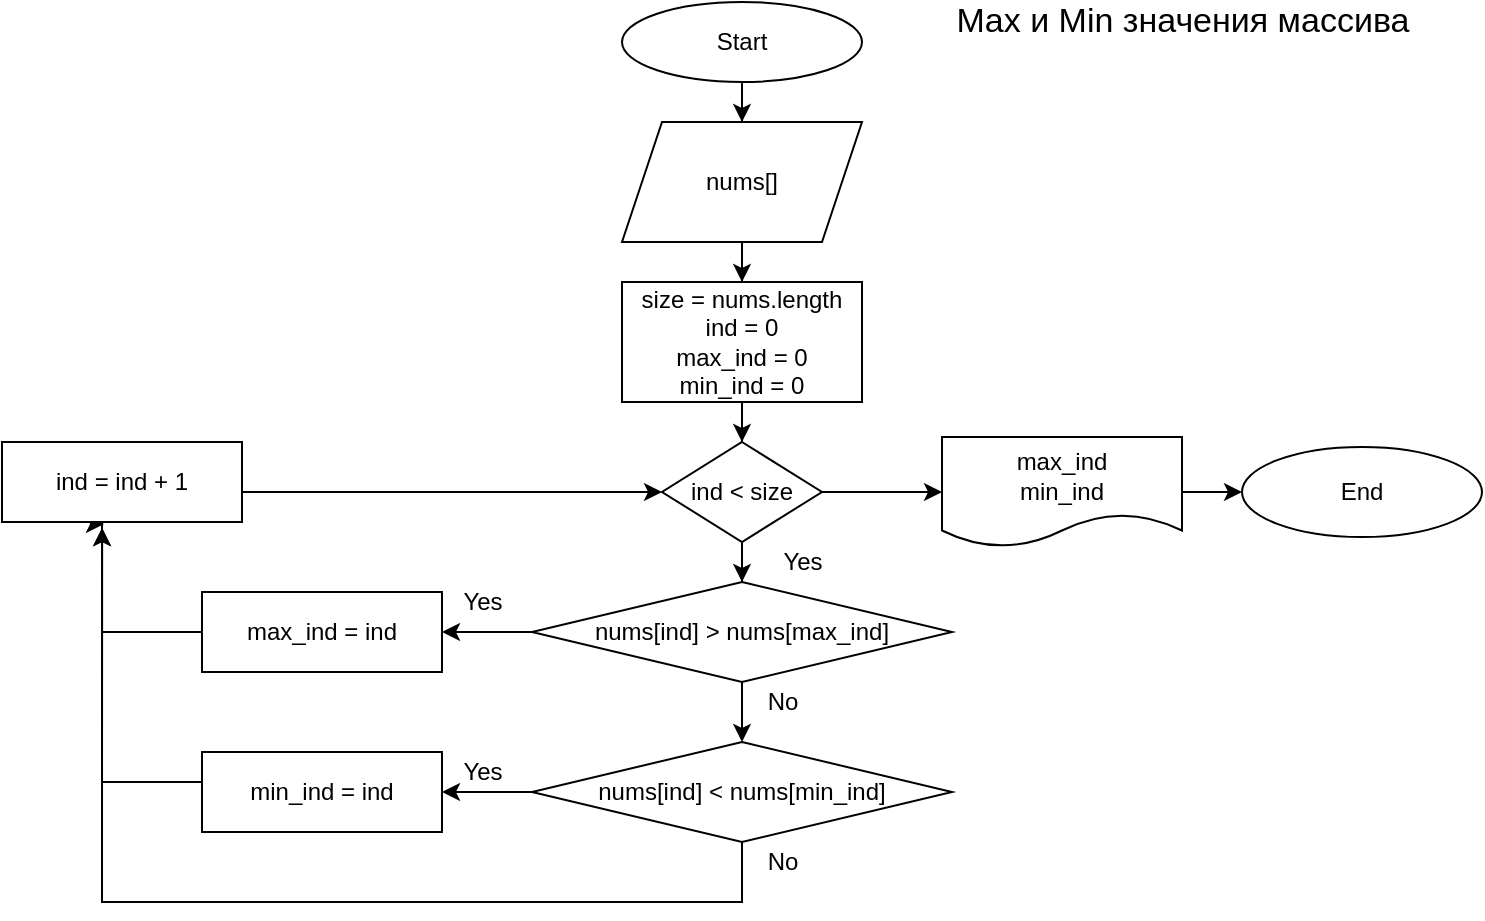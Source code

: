 <mxfile version="20.0.1" type="github" pages="5">
  <diagram id="S6Tjw5vEz0_ek_ZU0hYx" name="max и min">
    <mxGraphModel dx="1411" dy="451" grid="1" gridSize="10" guides="1" tooltips="1" connect="1" arrows="1" fold="1" page="1" pageScale="1" pageWidth="827" pageHeight="1169" math="0" shadow="0">
      <root>
        <mxCell id="0" />
        <mxCell id="1" parent="0" />
        <mxCell id="VdgQLD9p6MlkqXw6tG0k-1" value="" style="edgeStyle=orthogonalEdgeStyle;rounded=0;orthogonalLoop=1;jettySize=auto;html=1;" parent="1" source="VdgQLD9p6MlkqXw6tG0k-2" target="VdgQLD9p6MlkqXw6tG0k-4" edge="1">
          <mxGeometry relative="1" as="geometry" />
        </mxCell>
        <mxCell id="VdgQLD9p6MlkqXw6tG0k-2" value="Start" style="ellipse;whiteSpace=wrap;html=1;" parent="1" vertex="1">
          <mxGeometry x="90" y="20" width="120" height="40" as="geometry" />
        </mxCell>
        <mxCell id="VdgQLD9p6MlkqXw6tG0k-3" value="" style="edgeStyle=orthogonalEdgeStyle;rounded=0;orthogonalLoop=1;jettySize=auto;html=1;" parent="1" source="VdgQLD9p6MlkqXw6tG0k-4" target="VdgQLD9p6MlkqXw6tG0k-5" edge="1">
          <mxGeometry relative="1" as="geometry" />
        </mxCell>
        <mxCell id="VdgQLD9p6MlkqXw6tG0k-4" value="nums[]" style="shape=parallelogram;perimeter=parallelogramPerimeter;whiteSpace=wrap;html=1;fixedSize=1;" parent="1" vertex="1">
          <mxGeometry x="90" y="80" width="120" height="60" as="geometry" />
        </mxCell>
        <mxCell id="VdgQLD9p6MlkqXw6tG0k-8" value="" style="edgeStyle=orthogonalEdgeStyle;rounded=0;orthogonalLoop=1;jettySize=auto;html=1;" parent="1" source="VdgQLD9p6MlkqXw6tG0k-5" target="VdgQLD9p6MlkqXw6tG0k-7" edge="1">
          <mxGeometry relative="1" as="geometry" />
        </mxCell>
        <mxCell id="VdgQLD9p6MlkqXw6tG0k-5" value="size = nums.length&lt;br&gt;ind = 0&lt;br&gt;max_ind = 0&lt;br&gt;min_ind = 0" style="whiteSpace=wrap;html=1;" parent="1" vertex="1">
          <mxGeometry x="90" y="160" width="120" height="60" as="geometry" />
        </mxCell>
        <mxCell id="VdgQLD9p6MlkqXw6tG0k-6" value="&lt;font style=&quot;font-size: 17px;&quot;&gt;Max и Min значения массива&lt;/font&gt;" style="text;html=1;align=center;verticalAlign=middle;resizable=0;points=[];autosize=1;strokeColor=none;fillColor=none;" parent="1" vertex="1">
          <mxGeometry x="250" y="20" width="240" height="20" as="geometry" />
        </mxCell>
        <mxCell id="8Z7sShdauNJxdix8w5_9-2" value="" style="edgeStyle=orthogonalEdgeStyle;rounded=0;orthogonalLoop=1;jettySize=auto;html=1;" parent="1" source="VdgQLD9p6MlkqXw6tG0k-7" target="8Z7sShdauNJxdix8w5_9-1" edge="1">
          <mxGeometry relative="1" as="geometry" />
        </mxCell>
        <mxCell id="BnhzMOuhZzmrLUb_vjwI-6" value="" style="edgeStyle=orthogonalEdgeStyle;rounded=0;orthogonalLoop=1;jettySize=auto;html=1;" parent="1" source="VdgQLD9p6MlkqXw6tG0k-7" target="BnhzMOuhZzmrLUb_vjwI-5" edge="1">
          <mxGeometry relative="1" as="geometry" />
        </mxCell>
        <mxCell id="VdgQLD9p6MlkqXw6tG0k-7" value="ind &amp;lt; size" style="rhombus;whiteSpace=wrap;html=1;" parent="1" vertex="1">
          <mxGeometry x="110" y="240" width="80" height="50" as="geometry" />
        </mxCell>
        <mxCell id="8Z7sShdauNJxdix8w5_9-5" value="" style="edgeStyle=orthogonalEdgeStyle;rounded=0;orthogonalLoop=1;jettySize=auto;html=1;" parent="1" source="8Z7sShdauNJxdix8w5_9-1" target="8Z7sShdauNJxdix8w5_9-4" edge="1">
          <mxGeometry relative="1" as="geometry" />
        </mxCell>
        <mxCell id="BnhzMOuhZzmrLUb_vjwI-10" value="" style="edgeStyle=orthogonalEdgeStyle;rounded=0;orthogonalLoop=1;jettySize=auto;html=1;" parent="1" source="8Z7sShdauNJxdix8w5_9-1" target="M6kG2sWr0y_2JRx7dQzW-2" edge="1">
          <mxGeometry relative="1" as="geometry" />
        </mxCell>
        <mxCell id="8Z7sShdauNJxdix8w5_9-1" value="nums[ind] &amp;gt; nums[max_ind]" style="rhombus;whiteSpace=wrap;html=1;" parent="1" vertex="1">
          <mxGeometry x="45" y="310" width="210" height="50" as="geometry" />
        </mxCell>
        <mxCell id="8Z7sShdauNJxdix8w5_9-3" value="Yes" style="text;html=1;align=center;verticalAlign=middle;resizable=0;points=[];autosize=1;strokeColor=none;fillColor=none;" parent="1" vertex="1">
          <mxGeometry x="160" y="290" width="40" height="20" as="geometry" />
        </mxCell>
        <mxCell id="BnhzMOuhZzmrLUb_vjwI-9" style="edgeStyle=orthogonalEdgeStyle;rounded=0;orthogonalLoop=1;jettySize=auto;html=1;entryX=0.425;entryY=1.025;entryDx=0;entryDy=0;entryPerimeter=0;" parent="1" source="8Z7sShdauNJxdix8w5_9-4" target="htMgXUhIzgBhb2v0sTxX-1" edge="1">
          <mxGeometry relative="1" as="geometry">
            <Array as="points">
              <mxPoint x="-170" y="335" />
            </Array>
          </mxGeometry>
        </mxCell>
        <mxCell id="8Z7sShdauNJxdix8w5_9-4" value="max_ind = ind" style="whiteSpace=wrap;html=1;" parent="1" vertex="1">
          <mxGeometry x="-120" y="315" width="120" height="40" as="geometry" />
        </mxCell>
        <mxCell id="M6kG2sWr0y_2JRx7dQzW-6" value="" style="edgeStyle=orthogonalEdgeStyle;rounded=0;orthogonalLoop=1;jettySize=auto;html=1;" parent="1" source="M6kG2sWr0y_2JRx7dQzW-2" target="M6kG2sWr0y_2JRx7dQzW-3" edge="1">
          <mxGeometry relative="1" as="geometry" />
        </mxCell>
        <mxCell id="BnhzMOuhZzmrLUb_vjwI-15" style="edgeStyle=orthogonalEdgeStyle;rounded=0;orthogonalLoop=1;jettySize=auto;html=1;entryX=0.417;entryY=1.075;entryDx=0;entryDy=0;entryPerimeter=0;" parent="1" source="M6kG2sWr0y_2JRx7dQzW-2" target="htMgXUhIzgBhb2v0sTxX-1" edge="1">
          <mxGeometry relative="1" as="geometry">
            <Array as="points">
              <mxPoint x="150" y="470" />
              <mxPoint x="-170" y="470" />
            </Array>
          </mxGeometry>
        </mxCell>
        <mxCell id="M6kG2sWr0y_2JRx7dQzW-2" value="nums[ind] &amp;lt; nums[min_ind]" style="rhombus;whiteSpace=wrap;html=1;" parent="1" vertex="1">
          <mxGeometry x="45" y="390" width="210" height="50" as="geometry" />
        </mxCell>
        <mxCell id="BnhzMOuhZzmrLUb_vjwI-18" style="edgeStyle=orthogonalEdgeStyle;rounded=0;orthogonalLoop=1;jettySize=auto;html=1;entryX=0.417;entryY=1.075;entryDx=0;entryDy=0;entryPerimeter=0;" parent="1" source="M6kG2sWr0y_2JRx7dQzW-3" target="htMgXUhIzgBhb2v0sTxX-1" edge="1">
          <mxGeometry relative="1" as="geometry">
            <Array as="points">
              <mxPoint x="-170" y="410" />
            </Array>
          </mxGeometry>
        </mxCell>
        <mxCell id="M6kG2sWr0y_2JRx7dQzW-3" value="min_ind = ind" style="whiteSpace=wrap;html=1;" parent="1" vertex="1">
          <mxGeometry x="-120" y="395" width="120" height="40" as="geometry" />
        </mxCell>
        <mxCell id="k8qd91L1VSYuBrpuN3Gy-1" style="edgeStyle=orthogonalEdgeStyle;rounded=0;orthogonalLoop=1;jettySize=auto;html=1;entryX=0;entryY=0.5;entryDx=0;entryDy=0;" parent="1" source="htMgXUhIzgBhb2v0sTxX-1" target="VdgQLD9p6MlkqXw6tG0k-7" edge="1">
          <mxGeometry relative="1" as="geometry">
            <Array as="points">
              <mxPoint x="-80" y="265" />
            </Array>
          </mxGeometry>
        </mxCell>
        <mxCell id="htMgXUhIzgBhb2v0sTxX-1" value="ind = ind + 1" style="whiteSpace=wrap;html=1;" parent="1" vertex="1">
          <mxGeometry x="-220" y="240" width="120" height="40" as="geometry" />
        </mxCell>
        <mxCell id="BnhzMOuhZzmrLUb_vjwI-3" value="End" style="ellipse;whiteSpace=wrap;html=1;" parent="1" vertex="1">
          <mxGeometry x="400" y="242.5" width="120" height="45" as="geometry" />
        </mxCell>
        <mxCell id="BnhzMOuhZzmrLUb_vjwI-7" value="" style="edgeStyle=orthogonalEdgeStyle;rounded=0;orthogonalLoop=1;jettySize=auto;html=1;" parent="1" source="BnhzMOuhZzmrLUb_vjwI-5" target="BnhzMOuhZzmrLUb_vjwI-3" edge="1">
          <mxGeometry relative="1" as="geometry" />
        </mxCell>
        <mxCell id="BnhzMOuhZzmrLUb_vjwI-5" value="max_ind&lt;br&gt;min_ind" style="shape=document;whiteSpace=wrap;html=1;boundedLbl=1;" parent="1" vertex="1">
          <mxGeometry x="250" y="237.5" width="120" height="55" as="geometry" />
        </mxCell>
        <mxCell id="BnhzMOuhZzmrLUb_vjwI-8" value="Yes" style="text;html=1;align=center;verticalAlign=middle;resizable=0;points=[];autosize=1;strokeColor=none;fillColor=none;" parent="1" vertex="1">
          <mxGeometry y="310" width="40" height="20" as="geometry" />
        </mxCell>
        <mxCell id="BnhzMOuhZzmrLUb_vjwI-11" value="No" style="text;html=1;align=center;verticalAlign=middle;resizable=0;points=[];autosize=1;strokeColor=none;fillColor=none;" parent="1" vertex="1">
          <mxGeometry x="155" y="360" width="30" height="20" as="geometry" />
        </mxCell>
        <mxCell id="BnhzMOuhZzmrLUb_vjwI-16" value="Yes" style="text;html=1;align=center;verticalAlign=middle;resizable=0;points=[];autosize=1;strokeColor=none;fillColor=none;" parent="1" vertex="1">
          <mxGeometry y="395" width="40" height="20" as="geometry" />
        </mxCell>
        <mxCell id="BnhzMOuhZzmrLUb_vjwI-17" value="No" style="text;html=1;align=center;verticalAlign=middle;resizable=0;points=[];autosize=1;strokeColor=none;fillColor=none;" parent="1" vertex="1">
          <mxGeometry x="155" y="440" width="30" height="20" as="geometry" />
        </mxCell>
      </root>
    </mxGraphModel>
  </diagram>
  <diagram id="aWbr3FA8wJVg77NknAUV" name="Разворот массива">
    <mxGraphModel dx="584" dy="451" grid="1" gridSize="10" guides="1" tooltips="1" connect="1" arrows="1" fold="1" page="1" pageScale="1" pageWidth="827" pageHeight="1169" math="0" shadow="0">
      <root>
        <mxCell id="0" />
        <mxCell id="1" parent="0" />
        <mxCell id="quj5HNQDZfK-5xx9KvT0-1" value="" style="edgeStyle=orthogonalEdgeStyle;rounded=0;orthogonalLoop=1;jettySize=auto;html=1;" edge="1" parent="1" source="quj5HNQDZfK-5xx9KvT0-2" target="quj5HNQDZfK-5xx9KvT0-4">
          <mxGeometry relative="1" as="geometry" />
        </mxCell>
        <mxCell id="quj5HNQDZfK-5xx9KvT0-2" value="Start" style="ellipse;whiteSpace=wrap;html=1;" vertex="1" parent="1">
          <mxGeometry x="130" y="40" width="120" height="40" as="geometry" />
        </mxCell>
        <mxCell id="quj5HNQDZfK-5xx9KvT0-3" value="" style="edgeStyle=orthogonalEdgeStyle;rounded=0;orthogonalLoop=1;jettySize=auto;html=1;" edge="1" parent="1" source="quj5HNQDZfK-5xx9KvT0-4" target="quj5HNQDZfK-5xx9KvT0-5">
          <mxGeometry relative="1" as="geometry" />
        </mxCell>
        <mxCell id="quj5HNQDZfK-5xx9KvT0-4" value="nums [ ]" style="shape=parallelogram;perimeter=parallelogramPerimeter;whiteSpace=wrap;html=1;fixedSize=1;" vertex="1" parent="1">
          <mxGeometry x="130" y="120" width="120" height="60" as="geometry" />
        </mxCell>
        <mxCell id="quj5HNQDZfK-5xx9KvT0-8" value="" style="edgeStyle=orthogonalEdgeStyle;rounded=0;orthogonalLoop=1;jettySize=auto;html=1;" edge="1" parent="1" source="quj5HNQDZfK-5xx9KvT0-5" target="quj5HNQDZfK-5xx9KvT0-7">
          <mxGeometry relative="1" as="geometry" />
        </mxCell>
        <mxCell id="quj5HNQDZfK-5xx9KvT0-5" value="size = nums.length&lt;br&gt;ind = 0&lt;br&gt;first = nums[0]&lt;br&gt;last = nums[size-1]" style="whiteSpace=wrap;html=1;" vertex="1" parent="1">
          <mxGeometry x="130" y="200" width="120" height="60" as="geometry" />
        </mxCell>
        <mxCell id="quj5HNQDZfK-5xx9KvT0-6" value="&lt;font style=&quot;font-size: 18px;&quot;&gt;&quot;Разворот&quot; массива&lt;/font&gt;" style="text;html=1;align=center;verticalAlign=middle;resizable=0;points=[];autosize=1;strokeColor=none;fillColor=none;" vertex="1" parent="1">
          <mxGeometry x="285" y="40" width="180" height="20" as="geometry" />
        </mxCell>
        <mxCell id="quj5HNQDZfK-5xx9KvT0-10" value="" style="edgeStyle=orthogonalEdgeStyle;rounded=0;orthogonalLoop=1;jettySize=auto;html=1;" edge="1" parent="1" source="quj5HNQDZfK-5xx9KvT0-7" target="quj5HNQDZfK-5xx9KvT0-9">
          <mxGeometry relative="1" as="geometry" />
        </mxCell>
        <mxCell id="quj5HNQDZfK-5xx9KvT0-15" value="" style="edgeStyle=orthogonalEdgeStyle;rounded=0;orthogonalLoop=1;jettySize=auto;html=1;" edge="1" parent="1" source="quj5HNQDZfK-5xx9KvT0-7" target="quj5HNQDZfK-5xx9KvT0-14">
          <mxGeometry relative="1" as="geometry" />
        </mxCell>
        <mxCell id="quj5HNQDZfK-5xx9KvT0-7" value="ind&amp;lt;=size/2" style="rhombus;whiteSpace=wrap;html=1;" vertex="1" parent="1">
          <mxGeometry x="110" y="300" width="160" height="80" as="geometry" />
        </mxCell>
        <mxCell id="quj5HNQDZfK-5xx9KvT0-12" value="" style="edgeStyle=orthogonalEdgeStyle;rounded=0;orthogonalLoop=1;jettySize=auto;html=1;" edge="1" parent="1" source="quj5HNQDZfK-5xx9KvT0-9" target="quj5HNQDZfK-5xx9KvT0-11">
          <mxGeometry relative="1" as="geometry" />
        </mxCell>
        <mxCell id="quj5HNQDZfK-5xx9KvT0-9" value="temp = last&lt;br&gt;last = first&lt;br&gt;first = temp" style="whiteSpace=wrap;html=1;" vertex="1" parent="1">
          <mxGeometry x="110" y="410" width="160" height="60" as="geometry" />
        </mxCell>
        <mxCell id="quj5HNQDZfK-5xx9KvT0-13" style="edgeStyle=orthogonalEdgeStyle;rounded=0;orthogonalLoop=1;jettySize=auto;html=1;entryX=0;entryY=0.5;entryDx=0;entryDy=0;" edge="1" parent="1" source="quj5HNQDZfK-5xx9KvT0-11" target="quj5HNQDZfK-5xx9KvT0-7">
          <mxGeometry relative="1" as="geometry">
            <Array as="points">
              <mxPoint x="40" y="530" />
              <mxPoint x="40" y="340" />
            </Array>
          </mxGeometry>
        </mxCell>
        <mxCell id="quj5HNQDZfK-5xx9KvT0-11" value="first = first + 1&lt;br&gt;last = last - 1&lt;br&gt;ind = ind +1" style="whiteSpace=wrap;html=1;" vertex="1" parent="1">
          <mxGeometry x="111" y="496" width="157.5" height="60" as="geometry" />
        </mxCell>
        <mxCell id="quj5HNQDZfK-5xx9KvT0-17" value="" style="edgeStyle=orthogonalEdgeStyle;rounded=0;orthogonalLoop=1;jettySize=auto;html=1;" edge="1" parent="1" source="quj5HNQDZfK-5xx9KvT0-14" target="quj5HNQDZfK-5xx9KvT0-16">
          <mxGeometry relative="1" as="geometry" />
        </mxCell>
        <mxCell id="quj5HNQDZfK-5xx9KvT0-14" value="nums [ ]" style="shape=document;whiteSpace=wrap;html=1;boundedLbl=1;" vertex="1" parent="1">
          <mxGeometry x="315" y="300" width="120" height="80" as="geometry" />
        </mxCell>
        <mxCell id="quj5HNQDZfK-5xx9KvT0-16" value="End" style="ellipse;whiteSpace=wrap;html=1;" vertex="1" parent="1">
          <mxGeometry x="460" y="320" width="120" height="40" as="geometry" />
        </mxCell>
      </root>
    </mxGraphModel>
  </diagram>
  <diagram id="3d2CSoYQvJXR7V6OULFS" name="between max и min">
    <mxGraphModel dx="2130" dy="756" grid="1" gridSize="10" guides="1" tooltips="1" connect="1" arrows="1" fold="1" page="1" pageScale="1" pageWidth="827" pageHeight="1169" math="0" shadow="0">
      <root>
        <mxCell id="0" />
        <mxCell id="1" parent="0" />
        <mxCell id="SLHdpA_3gFi9jVJ7Q_qU-1" value="" style="edgeStyle=orthogonalEdgeStyle;rounded=0;orthogonalLoop=1;jettySize=auto;html=1;" parent="1" source="SLHdpA_3gFi9jVJ7Q_qU-2" target="SLHdpA_3gFi9jVJ7Q_qU-4" edge="1">
          <mxGeometry relative="1" as="geometry" />
        </mxCell>
        <mxCell id="SLHdpA_3gFi9jVJ7Q_qU-2" value="Start" style="ellipse;whiteSpace=wrap;html=1;" parent="1" vertex="1">
          <mxGeometry x="90" y="20" width="120" height="40" as="geometry" />
        </mxCell>
        <mxCell id="SLHdpA_3gFi9jVJ7Q_qU-3" value="" style="edgeStyle=orthogonalEdgeStyle;rounded=0;orthogonalLoop=1;jettySize=auto;html=1;" parent="1" source="SLHdpA_3gFi9jVJ7Q_qU-4" target="SLHdpA_3gFi9jVJ7Q_qU-6" edge="1">
          <mxGeometry relative="1" as="geometry" />
        </mxCell>
        <mxCell id="SLHdpA_3gFi9jVJ7Q_qU-4" value="nums[]" style="shape=parallelogram;perimeter=parallelogramPerimeter;whiteSpace=wrap;html=1;fixedSize=1;" parent="1" vertex="1">
          <mxGeometry x="90" y="80" width="120" height="60" as="geometry" />
        </mxCell>
        <mxCell id="SLHdpA_3gFi9jVJ7Q_qU-5" value="" style="edgeStyle=orthogonalEdgeStyle;rounded=0;orthogonalLoop=1;jettySize=auto;html=1;" parent="1" source="SLHdpA_3gFi9jVJ7Q_qU-6" target="SLHdpA_3gFi9jVJ7Q_qU-10" edge="1">
          <mxGeometry relative="1" as="geometry" />
        </mxCell>
        <mxCell id="SLHdpA_3gFi9jVJ7Q_qU-6" value="size = nums.length&lt;br&gt;ind = 0&lt;br&gt;max_ind = 0&lt;br&gt;min_ind = 0" style="whiteSpace=wrap;html=1;" parent="1" vertex="1">
          <mxGeometry x="90" y="160" width="120" height="60" as="geometry" />
        </mxCell>
        <mxCell id="SLHdpA_3gFi9jVJ7Q_qU-7" value="&lt;font style=&quot;font-size: 17px;&quot;&gt;Max и Min значения массива + сумма значений между ними&lt;/font&gt;" style="text;html=1;align=center;verticalAlign=middle;resizable=0;points=[];autosize=1;strokeColor=none;fillColor=none;" parent="1" vertex="1">
          <mxGeometry x="235" y="20" width="490" height="20" as="geometry" />
        </mxCell>
        <mxCell id="SLHdpA_3gFi9jVJ7Q_qU-8" value="" style="edgeStyle=orthogonalEdgeStyle;rounded=0;orthogonalLoop=1;jettySize=auto;html=1;" parent="1" source="SLHdpA_3gFi9jVJ7Q_qU-10" target="SLHdpA_3gFi9jVJ7Q_qU-13" edge="1">
          <mxGeometry relative="1" as="geometry" />
        </mxCell>
        <mxCell id="kiZFvkPmxWAe_gE6Xaqc-2" value="" style="edgeStyle=orthogonalEdgeStyle;rounded=0;orthogonalLoop=1;jettySize=auto;html=1;" parent="1" source="SLHdpA_3gFi9jVJ7Q_qU-10" target="kiZFvkPmxWAe_gE6Xaqc-1" edge="1">
          <mxGeometry relative="1" as="geometry" />
        </mxCell>
        <mxCell id="SLHdpA_3gFi9jVJ7Q_qU-10" value="ind &amp;lt; size" style="rhombus;whiteSpace=wrap;html=1;" parent="1" vertex="1">
          <mxGeometry x="110" y="240" width="80" height="50" as="geometry" />
        </mxCell>
        <mxCell id="SLHdpA_3gFi9jVJ7Q_qU-11" value="" style="edgeStyle=orthogonalEdgeStyle;rounded=0;orthogonalLoop=1;jettySize=auto;html=1;" parent="1" source="SLHdpA_3gFi9jVJ7Q_qU-13" target="SLHdpA_3gFi9jVJ7Q_qU-16" edge="1">
          <mxGeometry relative="1" as="geometry" />
        </mxCell>
        <mxCell id="SLHdpA_3gFi9jVJ7Q_qU-12" value="" style="edgeStyle=orthogonalEdgeStyle;rounded=0;orthogonalLoop=1;jettySize=auto;html=1;" parent="1" source="SLHdpA_3gFi9jVJ7Q_qU-13" target="SLHdpA_3gFi9jVJ7Q_qU-19" edge="1">
          <mxGeometry relative="1" as="geometry" />
        </mxCell>
        <mxCell id="SLHdpA_3gFi9jVJ7Q_qU-13" value="nums[ind] &amp;gt; nums[max_ind]" style="rhombus;whiteSpace=wrap;html=1;" parent="1" vertex="1">
          <mxGeometry x="45" y="310" width="210" height="50" as="geometry" />
        </mxCell>
        <mxCell id="SLHdpA_3gFi9jVJ7Q_qU-14" value="Yes" style="text;html=1;align=center;verticalAlign=middle;resizable=0;points=[];autosize=1;strokeColor=none;fillColor=none;" parent="1" vertex="1">
          <mxGeometry x="160" y="290" width="40" height="20" as="geometry" />
        </mxCell>
        <mxCell id="SLHdpA_3gFi9jVJ7Q_qU-15" style="edgeStyle=orthogonalEdgeStyle;rounded=0;orthogonalLoop=1;jettySize=auto;html=1;entryX=0.425;entryY=1.025;entryDx=0;entryDy=0;entryPerimeter=0;" parent="1" source="SLHdpA_3gFi9jVJ7Q_qU-16" target="SLHdpA_3gFi9jVJ7Q_qU-23" edge="1">
          <mxGeometry relative="1" as="geometry">
            <Array as="points">
              <mxPoint x="-170" y="335" />
            </Array>
          </mxGeometry>
        </mxCell>
        <mxCell id="SLHdpA_3gFi9jVJ7Q_qU-16" value="max_ind = ind" style="whiteSpace=wrap;html=1;" parent="1" vertex="1">
          <mxGeometry x="-120" y="315" width="120" height="40" as="geometry" />
        </mxCell>
        <mxCell id="SLHdpA_3gFi9jVJ7Q_qU-17" value="" style="edgeStyle=orthogonalEdgeStyle;rounded=0;orthogonalLoop=1;jettySize=auto;html=1;" parent="1" source="SLHdpA_3gFi9jVJ7Q_qU-19" target="SLHdpA_3gFi9jVJ7Q_qU-21" edge="1">
          <mxGeometry relative="1" as="geometry" />
        </mxCell>
        <mxCell id="SLHdpA_3gFi9jVJ7Q_qU-18" style="edgeStyle=orthogonalEdgeStyle;rounded=0;orthogonalLoop=1;jettySize=auto;html=1;entryX=0.417;entryY=1.075;entryDx=0;entryDy=0;entryPerimeter=0;" parent="1" source="SLHdpA_3gFi9jVJ7Q_qU-19" target="SLHdpA_3gFi9jVJ7Q_qU-23" edge="1">
          <mxGeometry relative="1" as="geometry">
            <Array as="points">
              <mxPoint x="150" y="470" />
              <mxPoint x="-170" y="470" />
            </Array>
          </mxGeometry>
        </mxCell>
        <mxCell id="SLHdpA_3gFi9jVJ7Q_qU-19" value="nums[ind] &amp;lt; nums[min_ind]" style="rhombus;whiteSpace=wrap;html=1;" parent="1" vertex="1">
          <mxGeometry x="45" y="390" width="210" height="50" as="geometry" />
        </mxCell>
        <mxCell id="SLHdpA_3gFi9jVJ7Q_qU-20" style="edgeStyle=orthogonalEdgeStyle;rounded=0;orthogonalLoop=1;jettySize=auto;html=1;entryX=0.417;entryY=1.075;entryDx=0;entryDy=0;entryPerimeter=0;" parent="1" source="SLHdpA_3gFi9jVJ7Q_qU-21" target="SLHdpA_3gFi9jVJ7Q_qU-23" edge="1">
          <mxGeometry relative="1" as="geometry">
            <Array as="points">
              <mxPoint x="-170" y="410" />
            </Array>
          </mxGeometry>
        </mxCell>
        <mxCell id="SLHdpA_3gFi9jVJ7Q_qU-21" value="min_ind = ind" style="whiteSpace=wrap;html=1;" parent="1" vertex="1">
          <mxGeometry x="-120" y="395" width="120" height="40" as="geometry" />
        </mxCell>
        <mxCell id="SLHdpA_3gFi9jVJ7Q_qU-22" style="edgeStyle=orthogonalEdgeStyle;rounded=0;orthogonalLoop=1;jettySize=auto;html=1;entryX=0;entryY=0.5;entryDx=0;entryDy=0;" parent="1" source="SLHdpA_3gFi9jVJ7Q_qU-23" target="SLHdpA_3gFi9jVJ7Q_qU-10" edge="1">
          <mxGeometry relative="1" as="geometry">
            <Array as="points">
              <mxPoint x="-80" y="265" />
            </Array>
          </mxGeometry>
        </mxCell>
        <mxCell id="SLHdpA_3gFi9jVJ7Q_qU-23" value="ind = ind + 1" style="whiteSpace=wrap;html=1;" parent="1" vertex="1">
          <mxGeometry x="-220" y="240" width="120" height="40" as="geometry" />
        </mxCell>
        <mxCell id="SLHdpA_3gFi9jVJ7Q_qU-27" value="Yes" style="text;html=1;align=center;verticalAlign=middle;resizable=0;points=[];autosize=1;strokeColor=none;fillColor=none;" parent="1" vertex="1">
          <mxGeometry y="310" width="40" height="20" as="geometry" />
        </mxCell>
        <mxCell id="SLHdpA_3gFi9jVJ7Q_qU-28" value="No" style="text;html=1;align=center;verticalAlign=middle;resizable=0;points=[];autosize=1;strokeColor=none;fillColor=none;" parent="1" vertex="1">
          <mxGeometry x="155" y="360" width="30" height="20" as="geometry" />
        </mxCell>
        <mxCell id="SLHdpA_3gFi9jVJ7Q_qU-29" value="Yes" style="text;html=1;align=center;verticalAlign=middle;resizable=0;points=[];autosize=1;strokeColor=none;fillColor=none;" parent="1" vertex="1">
          <mxGeometry y="395" width="40" height="20" as="geometry" />
        </mxCell>
        <mxCell id="SLHdpA_3gFi9jVJ7Q_qU-30" value="No" style="text;html=1;align=center;verticalAlign=middle;resizable=0;points=[];autosize=1;strokeColor=none;fillColor=none;" parent="1" vertex="1">
          <mxGeometry x="155" y="440" width="30" height="20" as="geometry" />
        </mxCell>
        <mxCell id="kiZFvkPmxWAe_gE6Xaqc-4" value="" style="edgeStyle=orthogonalEdgeStyle;rounded=0;orthogonalLoop=1;jettySize=auto;html=1;" parent="1" source="kiZFvkPmxWAe_gE6Xaqc-1" target="kiZFvkPmxWAe_gE6Xaqc-3" edge="1">
          <mxGeometry relative="1" as="geometry" />
        </mxCell>
        <mxCell id="kiZFvkPmxWAe_gE6Xaqc-1" value="max_ind&lt;br&gt;min_ind" style="shape=document;whiteSpace=wrap;html=1;boundedLbl=1;" parent="1" vertex="1">
          <mxGeometry x="250" y="242.5" width="120" height="45" as="geometry" />
        </mxCell>
        <mxCell id="kiZFvkPmxWAe_gE6Xaqc-16" value="" style="edgeStyle=orthogonalEdgeStyle;rounded=0;orthogonalLoop=1;jettySize=auto;html=1;" parent="1" source="kiZFvkPmxWAe_gE6Xaqc-3" target="kiZFvkPmxWAe_gE6Xaqc-15" edge="1">
          <mxGeometry relative="1" as="geometry" />
        </mxCell>
        <mxCell id="kiZFvkPmxWAe_gE6Xaqc-3" value="sum_between = 0" style="whiteSpace=wrap;html=1;" parent="1" vertex="1">
          <mxGeometry x="400" y="242.5" width="120" height="45" as="geometry" />
        </mxCell>
        <mxCell id="kiZFvkPmxWAe_gE6Xaqc-10" value="" style="edgeStyle=orthogonalEdgeStyle;rounded=0;orthogonalLoop=1;jettySize=auto;html=1;" parent="1" source="kiZFvkPmxWAe_gE6Xaqc-7" target="kiZFvkPmxWAe_gE6Xaqc-9" edge="1">
          <mxGeometry relative="1" as="geometry" />
        </mxCell>
        <mxCell id="kiZFvkPmxWAe_gE6Xaqc-31" value="" style="edgeStyle=orthogonalEdgeStyle;rounded=0;orthogonalLoop=1;jettySize=auto;html=1;" parent="1" source="kiZFvkPmxWAe_gE6Xaqc-7" target="kiZFvkPmxWAe_gE6Xaqc-29" edge="1">
          <mxGeometry relative="1" as="geometry" />
        </mxCell>
        <mxCell id="kiZFvkPmxWAe_gE6Xaqc-7" value="ind &amp;lt; max_ind" style="rhombus;whiteSpace=wrap;html=1;" parent="1" vertex="1">
          <mxGeometry x="385" y="410" width="150" height="80" as="geometry" />
        </mxCell>
        <mxCell id="kiZFvkPmxWAe_gE6Xaqc-13" value="" style="edgeStyle=orthogonalEdgeStyle;rounded=0;orthogonalLoop=1;jettySize=auto;html=1;" parent="1" source="kiZFvkPmxWAe_gE6Xaqc-9" target="kiZFvkPmxWAe_gE6Xaqc-12" edge="1">
          <mxGeometry relative="1" as="geometry" />
        </mxCell>
        <mxCell id="kiZFvkPmxWAe_gE6Xaqc-9" value="sum_between = &amp;nbsp;nums[min_ind +1]" style="whiteSpace=wrap;html=1;" parent="1" vertex="1">
          <mxGeometry x="400" y="520" width="120" height="60" as="geometry" />
        </mxCell>
        <mxCell id="kiZFvkPmxWAe_gE6Xaqc-11" value="Yes" style="text;html=1;align=center;verticalAlign=middle;resizable=0;points=[];autosize=1;strokeColor=none;fillColor=none;" parent="1" vertex="1">
          <mxGeometry x="420" y="490" width="40" height="20" as="geometry" />
        </mxCell>
        <mxCell id="kiZFvkPmxWAe_gE6Xaqc-14" style="edgeStyle=orthogonalEdgeStyle;rounded=0;orthogonalLoop=1;jettySize=auto;html=1;entryX=0;entryY=0.5;entryDx=0;entryDy=0;" parent="1" source="kiZFvkPmxWAe_gE6Xaqc-12" target="kiZFvkPmxWAe_gE6Xaqc-7" edge="1">
          <mxGeometry relative="1" as="geometry">
            <Array as="points">
              <mxPoint x="365" y="630" />
              <mxPoint x="365" y="450" />
            </Array>
          </mxGeometry>
        </mxCell>
        <mxCell id="kiZFvkPmxWAe_gE6Xaqc-12" value="min_ind + 1 = min_ind +1+1" style="whiteSpace=wrap;html=1;" parent="1" vertex="1">
          <mxGeometry x="400" y="600" width="120" height="60" as="geometry" />
        </mxCell>
        <mxCell id="kiZFvkPmxWAe_gE6Xaqc-17" value="" style="edgeStyle=orthogonalEdgeStyle;rounded=0;orthogonalLoop=1;jettySize=auto;html=1;" parent="1" source="kiZFvkPmxWAe_gE6Xaqc-15" target="kiZFvkPmxWAe_gE6Xaqc-7" edge="1">
          <mxGeometry relative="1" as="geometry" />
        </mxCell>
        <mxCell id="kiZFvkPmxWAe_gE6Xaqc-19" value="" style="edgeStyle=orthogonalEdgeStyle;rounded=0;orthogonalLoop=1;jettySize=auto;html=1;" parent="1" source="kiZFvkPmxWAe_gE6Xaqc-15" target="kiZFvkPmxWAe_gE6Xaqc-18" edge="1">
          <mxGeometry relative="1" as="geometry" />
        </mxCell>
        <mxCell id="kiZFvkPmxWAe_gE6Xaqc-15" value="max_ind &amp;gt; min_ind" style="rhombus;whiteSpace=wrap;html=1;" parent="1" vertex="1">
          <mxGeometry x="385" y="310" width="150" height="80" as="geometry" />
        </mxCell>
        <mxCell id="kiZFvkPmxWAe_gE6Xaqc-23" value="" style="edgeStyle=orthogonalEdgeStyle;rounded=0;orthogonalLoop=1;jettySize=auto;html=1;" parent="1" source="kiZFvkPmxWAe_gE6Xaqc-18" target="kiZFvkPmxWAe_gE6Xaqc-22" edge="1">
          <mxGeometry relative="1" as="geometry" />
        </mxCell>
        <mxCell id="kiZFvkPmxWAe_gE6Xaqc-30" value="" style="edgeStyle=orthogonalEdgeStyle;rounded=0;orthogonalLoop=1;jettySize=auto;html=1;" parent="1" source="kiZFvkPmxWAe_gE6Xaqc-18" target="kiZFvkPmxWAe_gE6Xaqc-29" edge="1">
          <mxGeometry relative="1" as="geometry" />
        </mxCell>
        <mxCell id="kiZFvkPmxWAe_gE6Xaqc-18" value="ind &amp;lt; min_ind" style="rhombus;whiteSpace=wrap;html=1;" parent="1" vertex="1">
          <mxGeometry x="560" y="310" width="130" height="80" as="geometry" />
        </mxCell>
        <mxCell id="kiZFvkPmxWAe_gE6Xaqc-20" value="No" style="text;html=1;align=center;verticalAlign=middle;resizable=0;points=[];autosize=1;strokeColor=none;fillColor=none;" parent="1" vertex="1">
          <mxGeometry x="530" y="330" width="30" height="20" as="geometry" />
        </mxCell>
        <mxCell id="kiZFvkPmxWAe_gE6Xaqc-21" value="Yes" style="text;html=1;align=center;verticalAlign=middle;resizable=0;points=[];autosize=1;strokeColor=none;fillColor=none;" parent="1" vertex="1">
          <mxGeometry x="460" y="390" width="40" height="20" as="geometry" />
        </mxCell>
        <mxCell id="kiZFvkPmxWAe_gE6Xaqc-25" value="" style="edgeStyle=orthogonalEdgeStyle;rounded=0;orthogonalLoop=1;jettySize=auto;html=1;" parent="1" source="kiZFvkPmxWAe_gE6Xaqc-22" target="kiZFvkPmxWAe_gE6Xaqc-24" edge="1">
          <mxGeometry relative="1" as="geometry" />
        </mxCell>
        <mxCell id="kiZFvkPmxWAe_gE6Xaqc-22" value="sum_between = nums[max_ind +1]" style="whiteSpace=wrap;html=1;" parent="1" vertex="1">
          <mxGeometry x="710" y="320" width="120" height="60" as="geometry" />
        </mxCell>
        <mxCell id="kiZFvkPmxWAe_gE6Xaqc-27" style="edgeStyle=orthogonalEdgeStyle;rounded=0;orthogonalLoop=1;jettySize=auto;html=1;entryX=0.5;entryY=0;entryDx=0;entryDy=0;" parent="1" source="kiZFvkPmxWAe_gE6Xaqc-24" target="kiZFvkPmxWAe_gE6Xaqc-18" edge="1">
          <mxGeometry relative="1" as="geometry">
            <Array as="points">
              <mxPoint x="910" y="290" />
              <mxPoint x="625" y="290" />
            </Array>
          </mxGeometry>
        </mxCell>
        <mxCell id="kiZFvkPmxWAe_gE6Xaqc-24" value="max_ind +1 = max_ind +1 +1" style="whiteSpace=wrap;html=1;" parent="1" vertex="1">
          <mxGeometry x="850" y="320" width="120" height="60" as="geometry" />
        </mxCell>
        <mxCell id="kiZFvkPmxWAe_gE6Xaqc-28" value="Yes" style="text;html=1;align=center;verticalAlign=middle;resizable=0;points=[];autosize=1;strokeColor=none;fillColor=none;" parent="1" vertex="1">
          <mxGeometry x="670" y="330" width="40" height="20" as="geometry" />
        </mxCell>
        <mxCell id="kiZFvkPmxWAe_gE6Xaqc-35" value="" style="edgeStyle=orthogonalEdgeStyle;rounded=0;orthogonalLoop=1;jettySize=auto;html=1;" parent="1" source="kiZFvkPmxWAe_gE6Xaqc-29" target="kiZFvkPmxWAe_gE6Xaqc-34" edge="1">
          <mxGeometry relative="1" as="geometry" />
        </mxCell>
        <mxCell id="kiZFvkPmxWAe_gE6Xaqc-29" value="sum_between" style="shape=document;whiteSpace=wrap;html=1;boundedLbl=1;" parent="1" vertex="1">
          <mxGeometry x="565" y="410" width="120" height="80" as="geometry" />
        </mxCell>
        <mxCell id="kiZFvkPmxWAe_gE6Xaqc-32" value="No" style="text;html=1;align=center;verticalAlign=middle;resizable=0;points=[];autosize=1;strokeColor=none;fillColor=none;" parent="1" vertex="1">
          <mxGeometry x="535" y="430" width="30" height="20" as="geometry" />
        </mxCell>
        <mxCell id="kiZFvkPmxWAe_gE6Xaqc-33" value="No" style="text;html=1;align=center;verticalAlign=middle;resizable=0;points=[];autosize=1;strokeColor=none;fillColor=none;" parent="1" vertex="1">
          <mxGeometry x="625" y="390" width="30" height="20" as="geometry" />
        </mxCell>
        <mxCell id="kiZFvkPmxWAe_gE6Xaqc-34" value="End" style="ellipse;whiteSpace=wrap;html=1;" parent="1" vertex="1">
          <mxGeometry x="720" y="425" width="120" height="50" as="geometry" />
        </mxCell>
      </root>
    </mxGraphModel>
  </diagram>
  <diagram id="YTG5BijakF3GWzwNf1cs" name="Ср арифметическое">
    <mxGraphModel dx="947" dy="550" grid="1" gridSize="10" guides="1" tooltips="1" connect="1" arrows="1" fold="1" page="1" pageScale="1" pageWidth="827" pageHeight="1169" math="0" shadow="0">
      <root>
        <mxCell id="0" />
        <mxCell id="1" parent="0" />
        <mxCell id="oxg_cV2wPCn3v-a3TKme-3" value="" style="edgeStyle=orthogonalEdgeStyle;rounded=0;orthogonalLoop=1;jettySize=auto;html=1;" parent="1" source="oxg_cV2wPCn3v-a3TKme-1" target="oxg_cV2wPCn3v-a3TKme-2" edge="1">
          <mxGeometry relative="1" as="geometry" />
        </mxCell>
        <mxCell id="oxg_cV2wPCn3v-a3TKme-1" value="Start" style="ellipse;whiteSpace=wrap;html=1;" parent="1" vertex="1">
          <mxGeometry x="70" y="30" width="120" height="40" as="geometry" />
        </mxCell>
        <mxCell id="oxg_cV2wPCn3v-a3TKme-5" value="" style="edgeStyle=orthogonalEdgeStyle;rounded=0;orthogonalLoop=1;jettySize=auto;html=1;" parent="1" source="oxg_cV2wPCn3v-a3TKme-2" target="oxg_cV2wPCn3v-a3TKme-4" edge="1">
          <mxGeometry relative="1" as="geometry" />
        </mxCell>
        <mxCell id="oxg_cV2wPCn3v-a3TKme-2" value="nums [ ]" style="shape=parallelogram;perimeter=parallelogramPerimeter;whiteSpace=wrap;html=1;fixedSize=1;" parent="1" vertex="1">
          <mxGeometry x="70" y="110" width="120" height="60" as="geometry" />
        </mxCell>
        <mxCell id="oxg_cV2wPCn3v-a3TKme-7" value="" style="edgeStyle=orthogonalEdgeStyle;rounded=0;orthogonalLoop=1;jettySize=auto;html=1;" parent="1" source="oxg_cV2wPCn3v-a3TKme-4" target="oxg_cV2wPCn3v-a3TKme-6" edge="1">
          <mxGeometry relative="1" as="geometry" />
        </mxCell>
        <mxCell id="oxg_cV2wPCn3v-a3TKme-4" value="size = nums.length&lt;br&gt;ind = 0&lt;br&gt;sum = 0&lt;br&gt;avg = 0" style="whiteSpace=wrap;html=1;" parent="1" vertex="1">
          <mxGeometry x="70" y="190" width="120" height="60" as="geometry" />
        </mxCell>
        <mxCell id="oxg_cV2wPCn3v-a3TKme-9" value="" style="edgeStyle=orthogonalEdgeStyle;rounded=0;orthogonalLoop=1;jettySize=auto;html=1;" parent="1" source="oxg_cV2wPCn3v-a3TKme-6" target="oxg_cV2wPCn3v-a3TKme-8" edge="1">
          <mxGeometry relative="1" as="geometry" />
        </mxCell>
        <mxCell id="oxg_cV2wPCn3v-a3TKme-15" value="" style="edgeStyle=orthogonalEdgeStyle;rounded=0;orthogonalLoop=1;jettySize=auto;html=1;" parent="1" source="oxg_cV2wPCn3v-a3TKme-6" target="oxg_cV2wPCn3v-a3TKme-14" edge="1">
          <mxGeometry relative="1" as="geometry" />
        </mxCell>
        <mxCell id="oxg_cV2wPCn3v-a3TKme-6" value="nums &amp;lt; size" style="rhombus;whiteSpace=wrap;html=1;" parent="1" vertex="1">
          <mxGeometry x="90" y="270" width="80" height="50" as="geometry" />
        </mxCell>
        <mxCell id="oxg_cV2wPCn3v-a3TKme-11" value="" style="edgeStyle=orthogonalEdgeStyle;rounded=0;orthogonalLoop=1;jettySize=auto;html=1;" parent="1" source="oxg_cV2wPCn3v-a3TKme-8" target="oxg_cV2wPCn3v-a3TKme-10" edge="1">
          <mxGeometry relative="1" as="geometry" />
        </mxCell>
        <mxCell id="oxg_cV2wPCn3v-a3TKme-8" value="sum = sum + ind" style="whiteSpace=wrap;html=1;" parent="1" vertex="1">
          <mxGeometry x="70" y="340" width="120" height="60" as="geometry" />
        </mxCell>
        <mxCell id="oxg_cV2wPCn3v-a3TKme-13" style="edgeStyle=orthogonalEdgeStyle;rounded=0;orthogonalLoop=1;jettySize=auto;html=1;entryX=0;entryY=0.5;entryDx=0;entryDy=0;" parent="1" source="oxg_cV2wPCn3v-a3TKme-10" target="oxg_cV2wPCn3v-a3TKme-6" edge="1">
          <mxGeometry relative="1" as="geometry">
            <Array as="points">
              <mxPoint x="50" y="450" />
              <mxPoint x="50" y="295" />
            </Array>
          </mxGeometry>
        </mxCell>
        <mxCell id="oxg_cV2wPCn3v-a3TKme-10" value="ind = ind + 1" style="whiteSpace=wrap;html=1;" parent="1" vertex="1">
          <mxGeometry x="70" y="420" width="120" height="60" as="geometry" />
        </mxCell>
        <mxCell id="oxg_cV2wPCn3v-a3TKme-12" value="Yes" style="text;html=1;align=center;verticalAlign=middle;resizable=0;points=[];autosize=1;strokeColor=none;fillColor=none;" parent="1" vertex="1">
          <mxGeometry x="130" y="320" width="40" height="20" as="geometry" />
        </mxCell>
        <mxCell id="oxg_cV2wPCn3v-a3TKme-18" value="" style="edgeStyle=orthogonalEdgeStyle;rounded=0;orthogonalLoop=1;jettySize=auto;html=1;" parent="1" source="oxg_cV2wPCn3v-a3TKme-14" target="oxg_cV2wPCn3v-a3TKme-17" edge="1">
          <mxGeometry relative="1" as="geometry" />
        </mxCell>
        <mxCell id="oxg_cV2wPCn3v-a3TKme-14" value="avg = sum/size" style="whiteSpace=wrap;html=1;" parent="1" vertex="1">
          <mxGeometry x="220" y="265" width="120" height="60" as="geometry" />
        </mxCell>
        <mxCell id="oxg_cV2wPCn3v-a3TKme-16" value="No" style="text;html=1;align=center;verticalAlign=middle;resizable=0;points=[];autosize=1;strokeColor=none;fillColor=none;" parent="1" vertex="1">
          <mxGeometry x="165" y="270" width="30" height="20" as="geometry" />
        </mxCell>
        <mxCell id="oxg_cV2wPCn3v-a3TKme-20" value="" style="edgeStyle=orthogonalEdgeStyle;rounded=0;orthogonalLoop=1;jettySize=auto;html=1;" parent="1" source="oxg_cV2wPCn3v-a3TKme-17" target="oxg_cV2wPCn3v-a3TKme-19" edge="1">
          <mxGeometry relative="1" as="geometry" />
        </mxCell>
        <mxCell id="oxg_cV2wPCn3v-a3TKme-17" value="avg" style="whiteSpace=wrap;html=1;" parent="1" vertex="1">
          <mxGeometry x="370" y="265" width="120" height="60" as="geometry" />
        </mxCell>
        <mxCell id="oxg_cV2wPCn3v-a3TKme-19" value="End" style="ellipse;whiteSpace=wrap;html=1;" parent="1" vertex="1">
          <mxGeometry x="370" y="355" width="120" height="30" as="geometry" />
        </mxCell>
        <mxCell id="oxg_cV2wPCn3v-a3TKme-21" value="&lt;font style=&quot;font-size: 17px;&quot;&gt;Среднее арифметическое значений массива&lt;/font&gt;" style="text;html=1;align=center;verticalAlign=middle;resizable=0;points=[];autosize=1;strokeColor=none;fillColor=none;" parent="1" vertex="1">
          <mxGeometry x="195" y="40" width="370" height="20" as="geometry" />
        </mxCell>
      </root>
    </mxGraphModel>
  </diagram>
  <diagram id="I7khEO4f_95tc6_t2WGx" name="Page-5">
    <mxGraphModel dx="2053" dy="712" grid="1" gridSize="10" guides="1" tooltips="1" connect="1" arrows="1" fold="1" page="1" pageScale="1" pageWidth="827" pageHeight="1169" math="0" shadow="0">
      <root>
        <mxCell id="0" />
        <mxCell id="1" parent="0" />
        <mxCell id="C05Od7k3b8VYsWF8Sfjn-1" value="" style="edgeStyle=orthogonalEdgeStyle;rounded=0;orthogonalLoop=1;jettySize=auto;html=1;" edge="1" parent="1" source="C05Od7k3b8VYsWF8Sfjn-2" target="C05Od7k3b8VYsWF8Sfjn-4">
          <mxGeometry relative="1" as="geometry" />
        </mxCell>
        <mxCell id="C05Od7k3b8VYsWF8Sfjn-2" value="Start" style="ellipse;whiteSpace=wrap;html=1;" vertex="1" parent="1">
          <mxGeometry x="90" y="20" width="120" height="40" as="geometry" />
        </mxCell>
        <mxCell id="C05Od7k3b8VYsWF8Sfjn-3" value="" style="edgeStyle=orthogonalEdgeStyle;rounded=0;orthogonalLoop=1;jettySize=auto;html=1;" edge="1" parent="1" source="C05Od7k3b8VYsWF8Sfjn-4" target="C05Od7k3b8VYsWF8Sfjn-6">
          <mxGeometry relative="1" as="geometry" />
        </mxCell>
        <mxCell id="C05Od7k3b8VYsWF8Sfjn-4" value="nums[]" style="shape=parallelogram;perimeter=parallelogramPerimeter;whiteSpace=wrap;html=1;fixedSize=1;" vertex="1" parent="1">
          <mxGeometry x="90" y="80" width="120" height="60" as="geometry" />
        </mxCell>
        <mxCell id="C05Od7k3b8VYsWF8Sfjn-5" value="" style="edgeStyle=orthogonalEdgeStyle;rounded=0;orthogonalLoop=1;jettySize=auto;html=1;" edge="1" parent="1" source="C05Od7k3b8VYsWF8Sfjn-6" target="C05Od7k3b8VYsWF8Sfjn-10">
          <mxGeometry relative="1" as="geometry" />
        </mxCell>
        <mxCell id="C05Od7k3b8VYsWF8Sfjn-6" value="size = nums.length&lt;br&gt;ind = 0&lt;br&gt;max_ind = 0&lt;br&gt;min_ind = 0" style="whiteSpace=wrap;html=1;" vertex="1" parent="1">
          <mxGeometry x="90" y="160" width="120" height="60" as="geometry" />
        </mxCell>
        <mxCell id="C05Od7k3b8VYsWF8Sfjn-7" value="&lt;font style=&quot;font-size: 17px;&quot;&gt;Max и Min значения массива + сумма значений между ними&lt;/font&gt;" style="text;html=1;align=center;verticalAlign=middle;resizable=0;points=[];autosize=1;strokeColor=none;fillColor=none;" vertex="1" parent="1">
          <mxGeometry x="230" y="10" width="490" height="20" as="geometry" />
        </mxCell>
        <mxCell id="C05Od7k3b8VYsWF8Sfjn-8" value="" style="edgeStyle=orthogonalEdgeStyle;rounded=0;orthogonalLoop=1;jettySize=auto;html=1;" edge="1" parent="1" source="C05Od7k3b8VYsWF8Sfjn-10" target="C05Od7k3b8VYsWF8Sfjn-13">
          <mxGeometry relative="1" as="geometry" />
        </mxCell>
        <mxCell id="2o-Y00eiW59yYNiXXvXx-15" value="" style="edgeStyle=orthogonalEdgeStyle;rounded=0;orthogonalLoop=1;jettySize=auto;html=1;" edge="1" parent="1" source="C05Od7k3b8VYsWF8Sfjn-10" target="2o-Y00eiW59yYNiXXvXx-14">
          <mxGeometry relative="1" as="geometry" />
        </mxCell>
        <mxCell id="C05Od7k3b8VYsWF8Sfjn-10" value="ind &amp;lt; size" style="rhombus;whiteSpace=wrap;html=1;" vertex="1" parent="1">
          <mxGeometry x="110" y="240" width="80" height="50" as="geometry" />
        </mxCell>
        <mxCell id="C05Od7k3b8VYsWF8Sfjn-11" value="" style="edgeStyle=orthogonalEdgeStyle;rounded=0;orthogonalLoop=1;jettySize=auto;html=1;" edge="1" parent="1" source="C05Od7k3b8VYsWF8Sfjn-13" target="C05Od7k3b8VYsWF8Sfjn-16">
          <mxGeometry relative="1" as="geometry" />
        </mxCell>
        <mxCell id="C05Od7k3b8VYsWF8Sfjn-12" value="" style="edgeStyle=orthogonalEdgeStyle;rounded=0;orthogonalLoop=1;jettySize=auto;html=1;" edge="1" parent="1" source="C05Od7k3b8VYsWF8Sfjn-13" target="C05Od7k3b8VYsWF8Sfjn-19">
          <mxGeometry relative="1" as="geometry" />
        </mxCell>
        <mxCell id="C05Od7k3b8VYsWF8Sfjn-13" value="nums[ind] &amp;gt; nums[max_ind]" style="rhombus;whiteSpace=wrap;html=1;" vertex="1" parent="1">
          <mxGeometry x="45" y="310" width="210" height="50" as="geometry" />
        </mxCell>
        <mxCell id="C05Od7k3b8VYsWF8Sfjn-14" value="Yes" style="text;html=1;align=center;verticalAlign=middle;resizable=0;points=[];autosize=1;strokeColor=none;fillColor=none;" vertex="1" parent="1">
          <mxGeometry x="160" y="290" width="40" height="20" as="geometry" />
        </mxCell>
        <mxCell id="C05Od7k3b8VYsWF8Sfjn-15" style="edgeStyle=orthogonalEdgeStyle;rounded=0;orthogonalLoop=1;jettySize=auto;html=1;entryX=0.425;entryY=1.025;entryDx=0;entryDy=0;entryPerimeter=0;" edge="1" parent="1" source="C05Od7k3b8VYsWF8Sfjn-16" target="C05Od7k3b8VYsWF8Sfjn-23">
          <mxGeometry relative="1" as="geometry">
            <Array as="points">
              <mxPoint x="-170" y="335" />
            </Array>
          </mxGeometry>
        </mxCell>
        <mxCell id="C05Od7k3b8VYsWF8Sfjn-16" value="max_ind = ind" style="whiteSpace=wrap;html=1;" vertex="1" parent="1">
          <mxGeometry x="-120" y="315" width="120" height="40" as="geometry" />
        </mxCell>
        <mxCell id="C05Od7k3b8VYsWF8Sfjn-17" value="" style="edgeStyle=orthogonalEdgeStyle;rounded=0;orthogonalLoop=1;jettySize=auto;html=1;" edge="1" parent="1" source="C05Od7k3b8VYsWF8Sfjn-19" target="C05Od7k3b8VYsWF8Sfjn-21">
          <mxGeometry relative="1" as="geometry" />
        </mxCell>
        <mxCell id="C05Od7k3b8VYsWF8Sfjn-18" style="edgeStyle=orthogonalEdgeStyle;rounded=0;orthogonalLoop=1;jettySize=auto;html=1;entryX=0.417;entryY=1.075;entryDx=0;entryDy=0;entryPerimeter=0;" edge="1" parent="1" source="C05Od7k3b8VYsWF8Sfjn-19" target="C05Od7k3b8VYsWF8Sfjn-23">
          <mxGeometry relative="1" as="geometry">
            <Array as="points">
              <mxPoint x="150" y="470" />
              <mxPoint x="-170" y="470" />
            </Array>
          </mxGeometry>
        </mxCell>
        <mxCell id="C05Od7k3b8VYsWF8Sfjn-19" value="nums[ind] &amp;lt; nums[min_ind]" style="rhombus;whiteSpace=wrap;html=1;" vertex="1" parent="1">
          <mxGeometry x="45" y="390" width="210" height="50" as="geometry" />
        </mxCell>
        <mxCell id="C05Od7k3b8VYsWF8Sfjn-20" style="edgeStyle=orthogonalEdgeStyle;rounded=0;orthogonalLoop=1;jettySize=auto;html=1;entryX=0.417;entryY=1.075;entryDx=0;entryDy=0;entryPerimeter=0;" edge="1" parent="1" source="C05Od7k3b8VYsWF8Sfjn-21" target="C05Od7k3b8VYsWF8Sfjn-23">
          <mxGeometry relative="1" as="geometry">
            <Array as="points">
              <mxPoint x="-170" y="410" />
            </Array>
          </mxGeometry>
        </mxCell>
        <mxCell id="C05Od7k3b8VYsWF8Sfjn-21" value="min_ind = ind" style="whiteSpace=wrap;html=1;" vertex="1" parent="1">
          <mxGeometry x="-120" y="395" width="120" height="40" as="geometry" />
        </mxCell>
        <mxCell id="C05Od7k3b8VYsWF8Sfjn-22" style="edgeStyle=orthogonalEdgeStyle;rounded=0;orthogonalLoop=1;jettySize=auto;html=1;entryX=0;entryY=0.5;entryDx=0;entryDy=0;" edge="1" parent="1" source="C05Od7k3b8VYsWF8Sfjn-23" target="C05Od7k3b8VYsWF8Sfjn-10">
          <mxGeometry relative="1" as="geometry">
            <Array as="points">
              <mxPoint x="-80" y="265" />
            </Array>
          </mxGeometry>
        </mxCell>
        <mxCell id="C05Od7k3b8VYsWF8Sfjn-23" value="ind = ind + 1" style="whiteSpace=wrap;html=1;" vertex="1" parent="1">
          <mxGeometry x="-220" y="240" width="120" height="40" as="geometry" />
        </mxCell>
        <mxCell id="C05Od7k3b8VYsWF8Sfjn-24" value="Yes" style="text;html=1;align=center;verticalAlign=middle;resizable=0;points=[];autosize=1;strokeColor=none;fillColor=none;" vertex="1" parent="1">
          <mxGeometry y="310" width="40" height="20" as="geometry" />
        </mxCell>
        <mxCell id="C05Od7k3b8VYsWF8Sfjn-25" value="No" style="text;html=1;align=center;verticalAlign=middle;resizable=0;points=[];autosize=1;strokeColor=none;fillColor=none;" vertex="1" parent="1">
          <mxGeometry x="155" y="360" width="30" height="20" as="geometry" />
        </mxCell>
        <mxCell id="C05Od7k3b8VYsWF8Sfjn-26" value="Yes" style="text;html=1;align=center;verticalAlign=middle;resizable=0;points=[];autosize=1;strokeColor=none;fillColor=none;" vertex="1" parent="1">
          <mxGeometry y="395" width="40" height="20" as="geometry" />
        </mxCell>
        <mxCell id="C05Od7k3b8VYsWF8Sfjn-27" value="No" style="text;html=1;align=center;verticalAlign=middle;resizable=0;points=[];autosize=1;strokeColor=none;fillColor=none;" vertex="1" parent="1">
          <mxGeometry x="155" y="440" width="30" height="20" as="geometry" />
        </mxCell>
        <mxCell id="C05Od7k3b8VYsWF8Sfjn-28" value="" style="edgeStyle=orthogonalEdgeStyle;rounded=0;orthogonalLoop=1;jettySize=auto;html=1;" edge="1" parent="1" target="C05Od7k3b8VYsWF8Sfjn-31">
          <mxGeometry relative="1" as="geometry">
            <mxPoint x="370" y="265" as="sourcePoint" />
          </mxGeometry>
        </mxCell>
        <mxCell id="C05Od7k3b8VYsWF8Sfjn-30" value="" style="edgeStyle=orthogonalEdgeStyle;rounded=0;orthogonalLoop=1;jettySize=auto;html=1;" edge="1" parent="1" source="C05Od7k3b8VYsWF8Sfjn-31" target="C05Od7k3b8VYsWF8Sfjn-42">
          <mxGeometry relative="1" as="geometry" />
        </mxCell>
        <mxCell id="C05Od7k3b8VYsWF8Sfjn-31" value="sum_between = 0" style="whiteSpace=wrap;html=1;" vertex="1" parent="1">
          <mxGeometry x="400" y="242.5" width="120" height="45" as="geometry" />
        </mxCell>
        <mxCell id="C05Od7k3b8VYsWF8Sfjn-32" value="" style="edgeStyle=orthogonalEdgeStyle;rounded=0;orthogonalLoop=1;jettySize=auto;html=1;" edge="1" parent="1" source="C05Od7k3b8VYsWF8Sfjn-34" target="C05Od7k3b8VYsWF8Sfjn-36">
          <mxGeometry relative="1" as="geometry" />
        </mxCell>
        <mxCell id="2o-Y00eiW59yYNiXXvXx-12" value="" style="edgeStyle=orthogonalEdgeStyle;rounded=0;orthogonalLoop=1;jettySize=auto;html=1;" edge="1" parent="1" source="C05Od7k3b8VYsWF8Sfjn-34" target="2o-Y00eiW59yYNiXXvXx-11">
          <mxGeometry relative="1" as="geometry" />
        </mxCell>
        <mxCell id="C05Od7k3b8VYsWF8Sfjn-34" value="ind &amp;lt; max_ind" style="rhombus;whiteSpace=wrap;html=1;" vertex="1" parent="1">
          <mxGeometry x="385.0" y="440" width="150" height="80" as="geometry" />
        </mxCell>
        <mxCell id="C05Od7k3b8VYsWF8Sfjn-35" value="" style="edgeStyle=orthogonalEdgeStyle;rounded=0;orthogonalLoop=1;jettySize=auto;html=1;" edge="1" parent="1" source="C05Od7k3b8VYsWF8Sfjn-36" target="C05Od7k3b8VYsWF8Sfjn-39">
          <mxGeometry relative="1" as="geometry" />
        </mxCell>
        <mxCell id="C05Od7k3b8VYsWF8Sfjn-36" value="sum_between = &amp;nbsp;nums[min_ind +1]" style="whiteSpace=wrap;html=1;" vertex="1" parent="1">
          <mxGeometry x="400.0" y="550" width="120" height="60" as="geometry" />
        </mxCell>
        <mxCell id="C05Od7k3b8VYsWF8Sfjn-37" value="Yes" style="text;html=1;align=center;verticalAlign=middle;resizable=0;points=[];autosize=1;strokeColor=none;fillColor=none;" vertex="1" parent="1">
          <mxGeometry x="420.0" y="520" width="40" height="20" as="geometry" />
        </mxCell>
        <mxCell id="C05Od7k3b8VYsWF8Sfjn-38" style="edgeStyle=orthogonalEdgeStyle;rounded=0;orthogonalLoop=1;jettySize=auto;html=1;entryX=0;entryY=0.5;entryDx=0;entryDy=0;" edge="1" parent="1" source="C05Od7k3b8VYsWF8Sfjn-39" target="C05Od7k3b8VYsWF8Sfjn-34">
          <mxGeometry relative="1" as="geometry">
            <Array as="points">
              <mxPoint x="365.0" y="660" />
              <mxPoint x="365.0" y="480" />
            </Array>
          </mxGeometry>
        </mxCell>
        <mxCell id="C05Od7k3b8VYsWF8Sfjn-39" value="min_ind + 1 = min_ind +1+1" style="whiteSpace=wrap;html=1;" vertex="1" parent="1">
          <mxGeometry x="400.0" y="630" width="120" height="60" as="geometry" />
        </mxCell>
        <mxCell id="2o-Y00eiW59yYNiXXvXx-2" value="" style="edgeStyle=orthogonalEdgeStyle;rounded=0;orthogonalLoop=1;jettySize=auto;html=1;" edge="1" parent="1" source="C05Od7k3b8VYsWF8Sfjn-42" target="2o-Y00eiW59yYNiXXvXx-1">
          <mxGeometry relative="1" as="geometry" />
        </mxCell>
        <mxCell id="2o-Y00eiW59yYNiXXvXx-4" value="" style="edgeStyle=orthogonalEdgeStyle;rounded=0;orthogonalLoop=1;jettySize=auto;html=1;" edge="1" parent="1" source="C05Od7k3b8VYsWF8Sfjn-42" target="C05Od7k3b8VYsWF8Sfjn-34">
          <mxGeometry relative="1" as="geometry" />
        </mxCell>
        <mxCell id="C05Od7k3b8VYsWF8Sfjn-42" value="max_ind &amp;gt; min_ind" style="rhombus;whiteSpace=wrap;html=1;" vertex="1" parent="1">
          <mxGeometry x="385" y="310" width="150" height="80" as="geometry" />
        </mxCell>
        <mxCell id="2o-Y00eiW59yYNiXXvXx-3" style="edgeStyle=orthogonalEdgeStyle;rounded=0;orthogonalLoop=1;jettySize=auto;html=1;entryX=0.5;entryY=0;entryDx=0;entryDy=0;" edge="1" parent="1" source="2o-Y00eiW59yYNiXXvXx-1" target="C05Od7k3b8VYsWF8Sfjn-34">
          <mxGeometry relative="1" as="geometry">
            <Array as="points">
              <mxPoint x="620" y="420" />
              <mxPoint x="460" y="420" />
            </Array>
          </mxGeometry>
        </mxCell>
        <mxCell id="2o-Y00eiW59yYNiXXvXx-1" value="temp = min_ind&lt;br&gt;min_ind = max_ind&lt;br&gt;max_ind = temp" style="whiteSpace=wrap;html=1;" vertex="1" parent="1">
          <mxGeometry x="560" y="320" width="120" height="60" as="geometry" />
        </mxCell>
        <mxCell id="2o-Y00eiW59yYNiXXvXx-5" value="No" style="text;html=1;align=center;verticalAlign=middle;resizable=0;points=[];autosize=1;strokeColor=none;fillColor=none;" vertex="1" parent="1">
          <mxGeometry x="525" y="320" width="30" height="20" as="geometry" />
        </mxCell>
        <mxCell id="2o-Y00eiW59yYNiXXvXx-6" value="Yes" style="text;html=1;align=center;verticalAlign=middle;resizable=0;points=[];autosize=1;strokeColor=none;fillColor=none;" vertex="1" parent="1">
          <mxGeometry x="420" y="390" width="40" height="20" as="geometry" />
        </mxCell>
        <mxCell id="2o-Y00eiW59yYNiXXvXx-9" value="End" style="ellipse;whiteSpace=wrap;html=1;" vertex="1" parent="1">
          <mxGeometry x="570" y="550" width="120" height="30" as="geometry" />
        </mxCell>
        <mxCell id="2o-Y00eiW59yYNiXXvXx-13" value="" style="edgeStyle=orthogonalEdgeStyle;rounded=0;orthogonalLoop=1;jettySize=auto;html=1;" edge="1" parent="1" source="2o-Y00eiW59yYNiXXvXx-11" target="2o-Y00eiW59yYNiXXvXx-9">
          <mxGeometry relative="1" as="geometry" />
        </mxCell>
        <mxCell id="2o-Y00eiW59yYNiXXvXx-11" value="sum_between" style="shape=document;whiteSpace=wrap;html=1;boundedLbl=1;" vertex="1" parent="1">
          <mxGeometry x="570" y="440" width="120" height="80" as="geometry" />
        </mxCell>
        <mxCell id="2o-Y00eiW59yYNiXXvXx-14" value="max_ind&lt;br&gt;min_ind" style="whiteSpace=wrap;html=1;" vertex="1" parent="1">
          <mxGeometry x="250" y="235" width="120" height="60" as="geometry" />
        </mxCell>
      </root>
    </mxGraphModel>
  </diagram>
</mxfile>
